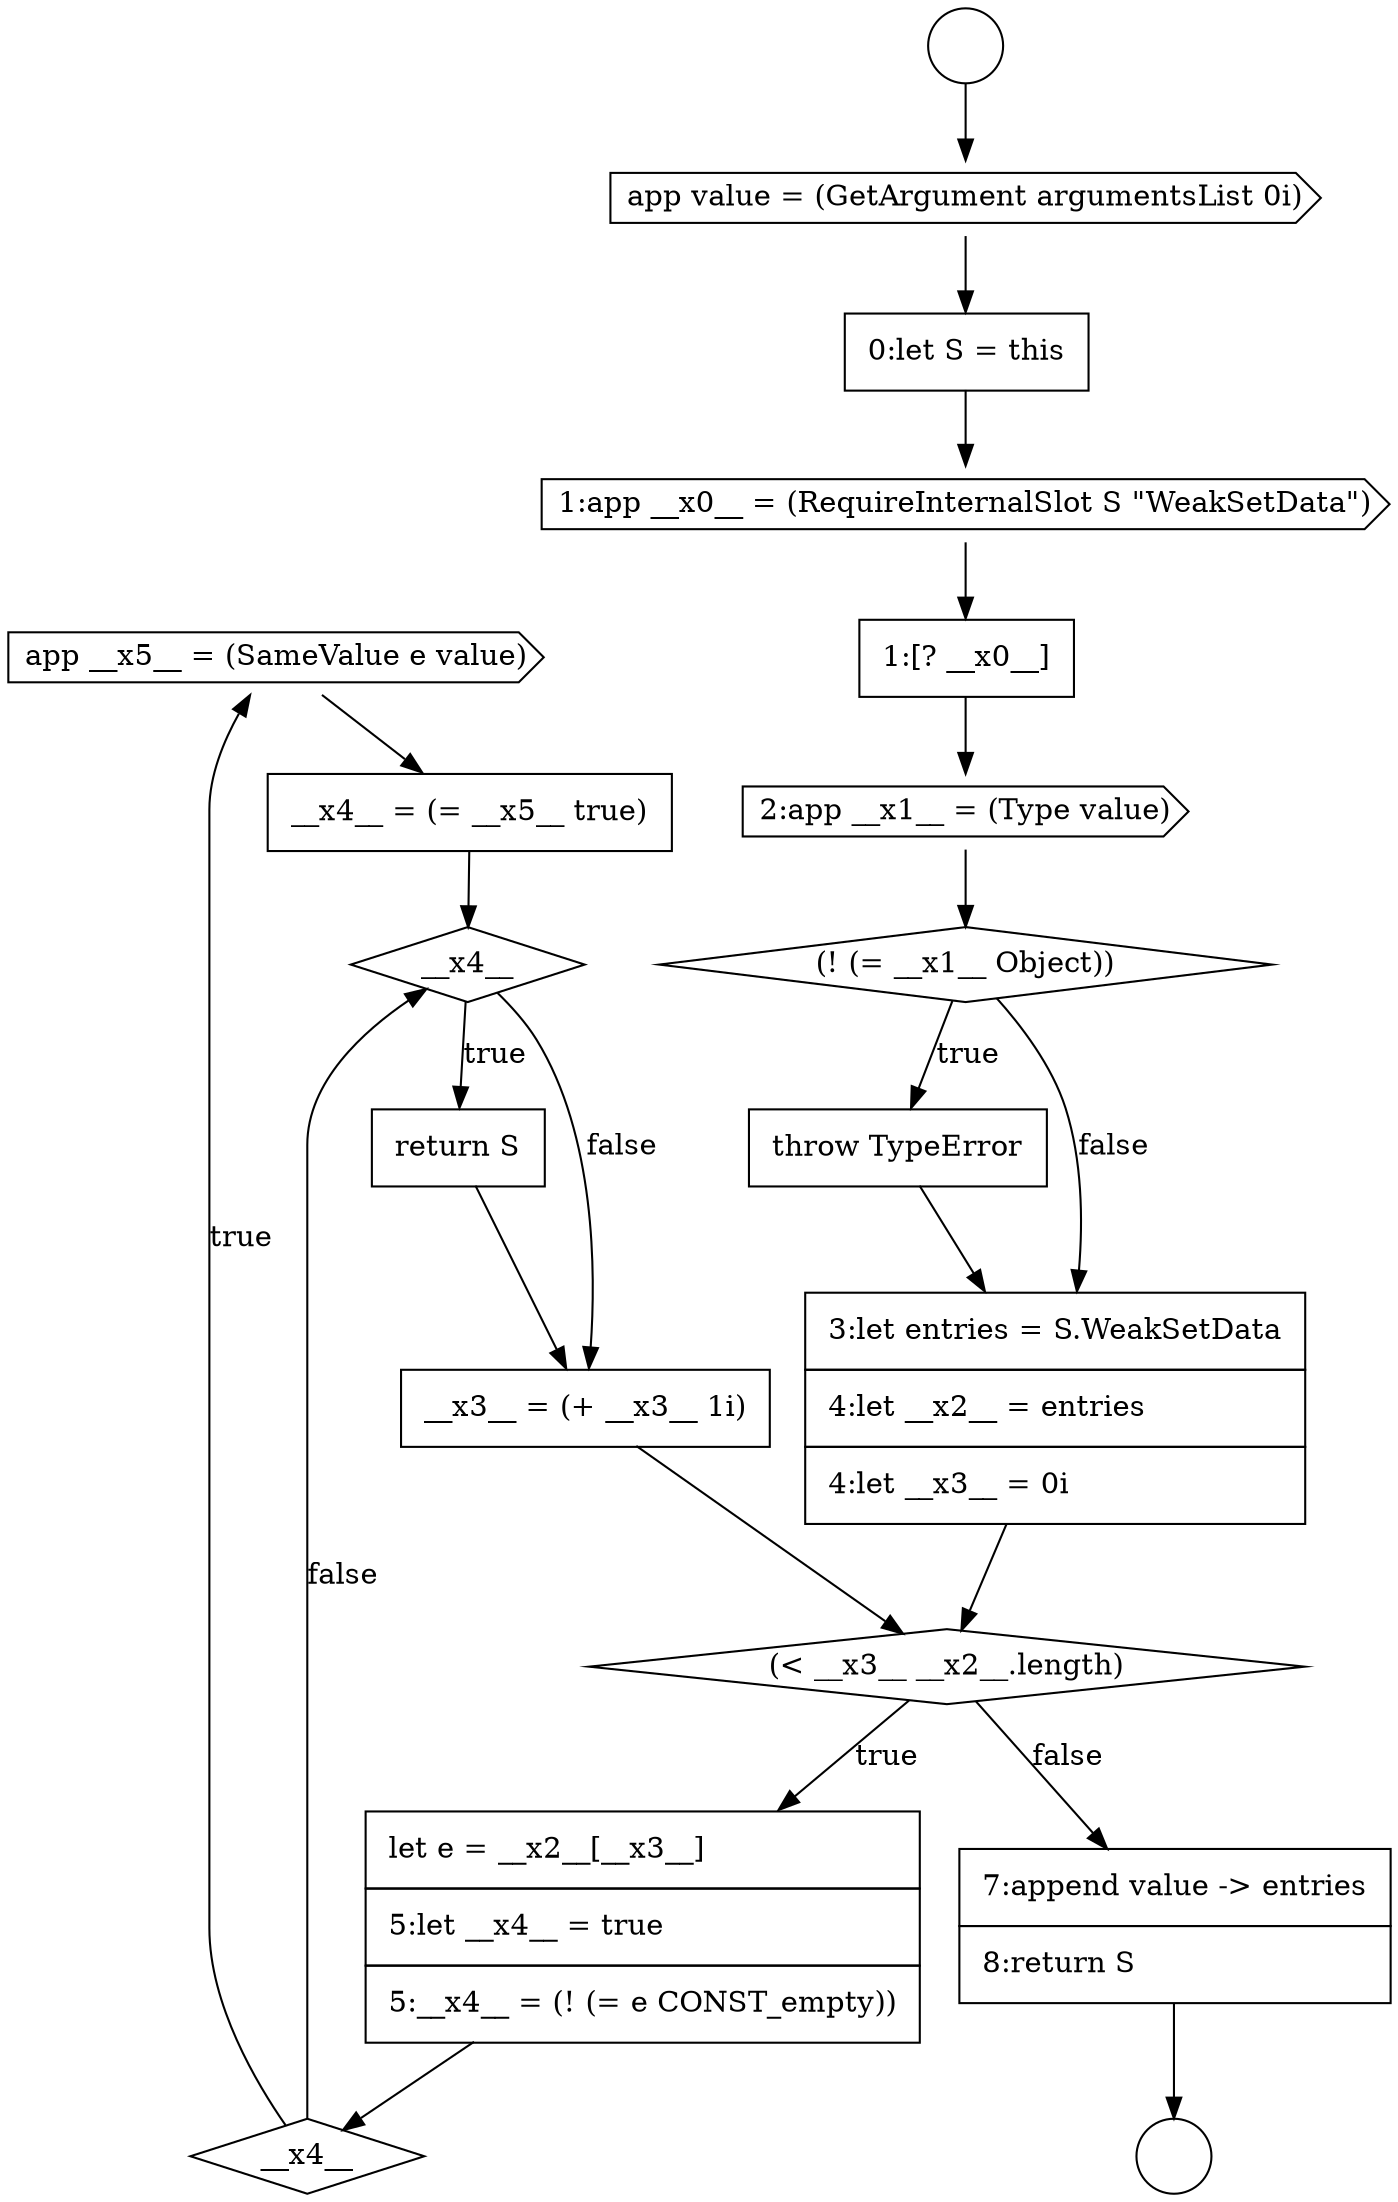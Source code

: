 digraph {
  node17221 [shape=cds, label=<<font color="black">app __x5__ = (SameValue e value)</font>> color="black" fillcolor="white" style=filled]
  node17211 [shape=none, margin=0, label=<<font color="black">
    <table border="0" cellborder="1" cellspacing="0" cellpadding="10">
      <tr><td align="left">0:let S = this</td></tr>
    </table>
  </font>> color="black" fillcolor="white" style=filled]
  node17210 [shape=cds, label=<<font color="black">app value = (GetArgument argumentsList 0i)</font>> color="black" fillcolor="white" style=filled]
  node17218 [shape=diamond, label=<<font color="black">(&lt; __x3__ __x2__.length)</font>> color="black" fillcolor="white" style=filled]
  node17222 [shape=none, margin=0, label=<<font color="black">
    <table border="0" cellborder="1" cellspacing="0" cellpadding="10">
      <tr><td align="left">__x4__ = (= __x5__ true)</td></tr>
    </table>
  </font>> color="black" fillcolor="white" style=filled]
  node17209 [shape=circle label=" " color="black" fillcolor="white" style=filled]
  node17216 [shape=none, margin=0, label=<<font color="black">
    <table border="0" cellborder="1" cellspacing="0" cellpadding="10">
      <tr><td align="left">throw TypeError</td></tr>
    </table>
  </font>> color="black" fillcolor="white" style=filled]
  node17223 [shape=diamond, label=<<font color="black">__x4__</font>> color="black" fillcolor="white" style=filled]
  node17212 [shape=cds, label=<<font color="black">1:app __x0__ = (RequireInternalSlot S &quot;WeakSetData&quot;)</font>> color="black" fillcolor="white" style=filled]
  node17215 [shape=diamond, label=<<font color="black">(! (= __x1__ Object))</font>> color="black" fillcolor="white" style=filled]
  node17220 [shape=diamond, label=<<font color="black">__x4__</font>> color="black" fillcolor="white" style=filled]
  node17224 [shape=none, margin=0, label=<<font color="black">
    <table border="0" cellborder="1" cellspacing="0" cellpadding="10">
      <tr><td align="left">return S</td></tr>
    </table>
  </font>> color="black" fillcolor="white" style=filled]
  node17226 [shape=none, margin=0, label=<<font color="black">
    <table border="0" cellborder="1" cellspacing="0" cellpadding="10">
      <tr><td align="left">7:append value -&gt; entries</td></tr>
      <tr><td align="left">8:return S</td></tr>
    </table>
  </font>> color="black" fillcolor="white" style=filled]
  node17214 [shape=cds, label=<<font color="black">2:app __x1__ = (Type value)</font>> color="black" fillcolor="white" style=filled]
  node17225 [shape=none, margin=0, label=<<font color="black">
    <table border="0" cellborder="1" cellspacing="0" cellpadding="10">
      <tr><td align="left">__x3__ = (+ __x3__ 1i)</td></tr>
    </table>
  </font>> color="black" fillcolor="white" style=filled]
  node17213 [shape=none, margin=0, label=<<font color="black">
    <table border="0" cellborder="1" cellspacing="0" cellpadding="10">
      <tr><td align="left">1:[? __x0__]</td></tr>
    </table>
  </font>> color="black" fillcolor="white" style=filled]
  node17219 [shape=none, margin=0, label=<<font color="black">
    <table border="0" cellborder="1" cellspacing="0" cellpadding="10">
      <tr><td align="left">let e = __x2__[__x3__]</td></tr>
      <tr><td align="left">5:let __x4__ = true</td></tr>
      <tr><td align="left">5:__x4__ = (! (= e CONST_empty))</td></tr>
    </table>
  </font>> color="black" fillcolor="white" style=filled]
  node17217 [shape=none, margin=0, label=<<font color="black">
    <table border="0" cellborder="1" cellspacing="0" cellpadding="10">
      <tr><td align="left">3:let entries = S.WeakSetData</td></tr>
      <tr><td align="left">4:let __x2__ = entries</td></tr>
      <tr><td align="left">4:let __x3__ = 0i</td></tr>
    </table>
  </font>> color="black" fillcolor="white" style=filled]
  node17208 [shape=circle label=" " color="black" fillcolor="white" style=filled]
  node17213 -> node17214 [ color="black"]
  node17222 -> node17223 [ color="black"]
  node17225 -> node17218 [ color="black"]
  node17221 -> node17222 [ color="black"]
  node17219 -> node17220 [ color="black"]
  node17223 -> node17224 [label=<<font color="black">true</font>> color="black"]
  node17223 -> node17225 [label=<<font color="black">false</font>> color="black"]
  node17216 -> node17217 [ color="black"]
  node17211 -> node17212 [ color="black"]
  node17218 -> node17219 [label=<<font color="black">true</font>> color="black"]
  node17218 -> node17226 [label=<<font color="black">false</font>> color="black"]
  node17215 -> node17216 [label=<<font color="black">true</font>> color="black"]
  node17215 -> node17217 [label=<<font color="black">false</font>> color="black"]
  node17217 -> node17218 [ color="black"]
  node17212 -> node17213 [ color="black"]
  node17226 -> node17209 [ color="black"]
  node17208 -> node17210 [ color="black"]
  node17220 -> node17221 [label=<<font color="black">true</font>> color="black"]
  node17220 -> node17223 [label=<<font color="black">false</font>> color="black"]
  node17210 -> node17211 [ color="black"]
  node17214 -> node17215 [ color="black"]
  node17224 -> node17225 [ color="black"]
}
